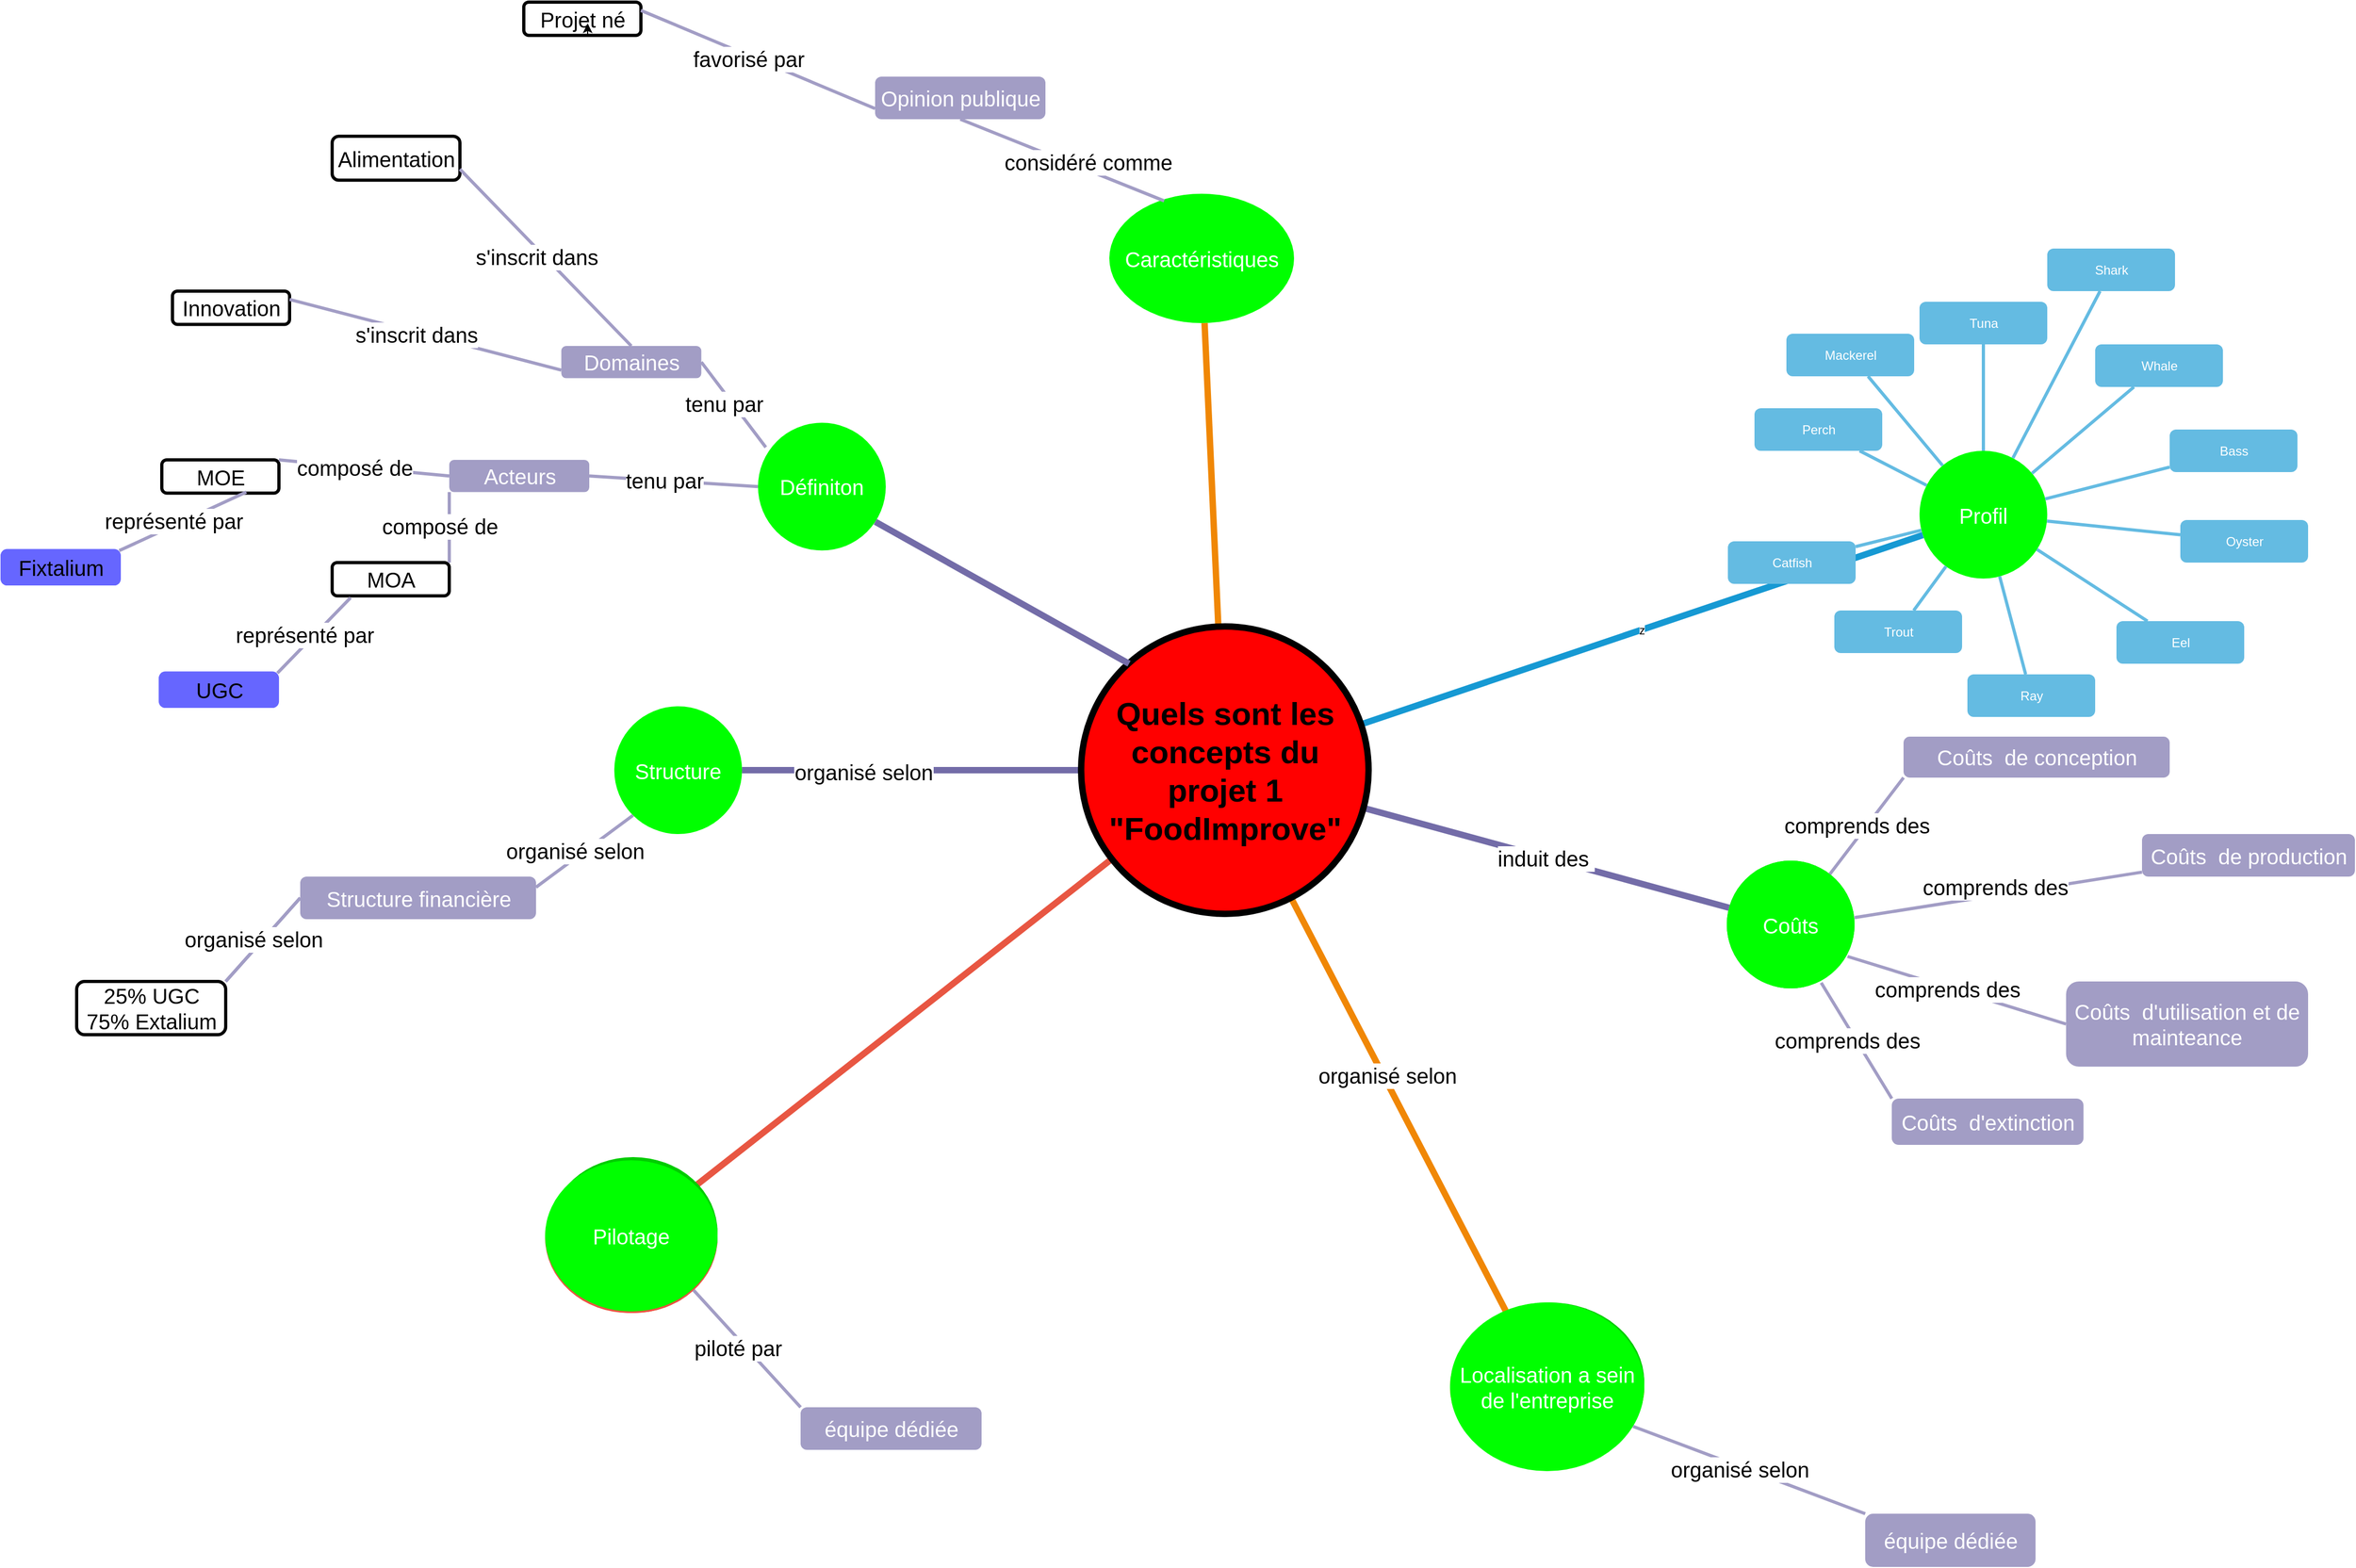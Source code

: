 <mxfile version="14.4.8" type="github">
  <diagram id="6a731a19-8d31-9384-78a2-239565b7b9f0" name="Page-1">
    <mxGraphModel dx="1537" dy="689" grid="1" gridSize="10" guides="1" tooltips="1" connect="1" arrows="1" fold="1" page="1" pageScale="1" pageWidth="1169" pageHeight="827" background="#ffffff" math="0" shadow="0">
      <root>
        <mxCell id="0" />
        <mxCell id="1" parent="0" />
        <mxCell id="1351" value="Caractéristiques" style="ellipse;whiteSpace=wrap;html=1;shadow=0;fontFamily=Helvetica;fontSize=20;fontColor=#FFFFFF;align=center;strokeWidth=3;strokeColor=none;gradientColor=none;fillColor=#00FF00;" parent="1" vertex="1">
          <mxGeometry x="1050" y="240" width="173.5" height="121.5" as="geometry" />
        </mxCell>
        <mxCell id="1353" value="Profil" style="ellipse;whiteSpace=wrap;html=1;shadow=0;fontFamily=Helvetica;fontSize=20;fontColor=#FFFFFF;align=center;strokeWidth=3;strokeColor=none;fillColor=#00FF00;" parent="1" vertex="1">
          <mxGeometry x="1811" y="481.5" width="120" height="120" as="geometry" />
        </mxCell>
        <mxCell id="1354" value="Coûts" style="ellipse;whiteSpace=wrap;html=1;shadow=0;fontFamily=Helvetica;fontSize=20;fontColor=#FFFFFF;align=center;strokeWidth=3;strokeColor=none;fillColor=#00CC00;" parent="1" vertex="1">
          <mxGeometry x="1630" y="866.5" width="120" height="120" as="geometry" />
        </mxCell>
        <mxCell id="1355" value="Localisation a sein de l&#39;entreprise" style="ellipse;whiteSpace=wrap;html=1;shadow=0;fontFamily=Helvetica;fontSize=20;fontColor=#FFFFFF;align=center;strokeWidth=3;fillColor=#F08705;strokeColor=none;" parent="1" vertex="1">
          <mxGeometry x="1370" y="1286.5" width="179" height="149" as="geometry" />
        </mxCell>
        <mxCell id="1356" value="Pilotage" style="ellipse;whiteSpace=wrap;html=1;shadow=0;fontFamily=Helvetica;fontSize=20;fontColor=#FFFFFF;align=center;strokeWidth=3;fillColor=#E85642;strokeColor=none;" parent="1" vertex="1">
          <mxGeometry x="520" y="1150" width="158.5" height="141.5" as="geometry" />
        </mxCell>
        <mxCell id="1360" style="endArrow=none;strokeWidth=6;strokeColor=#f08705;html=1;" parent="1" source="1515" target="1351" edge="1">
          <mxGeometry relative="1" as="geometry" />
        </mxCell>
        <mxCell id="1362" value="z" style="endArrow=none;strokeWidth=6;strokeColor=#1699D3;html=1;" parent="1" source="1515" target="1353" edge="1">
          <mxGeometry relative="1" as="geometry" />
        </mxCell>
        <mxCell id="1363" style="endArrow=none;strokeWidth=6;strokeColor=#736CA8;html=1;entryX=1;entryY=0.5;entryDx=0;entryDy=0;" parent="1" source="1515" target="lDpgORzuOqznQ19GbmqC-1563" edge="1">
          <mxGeometry relative="1" as="geometry">
            <mxPoint x="432" y="781.5" as="targetPoint" />
          </mxGeometry>
        </mxCell>
        <mxCell id="lDpgORzuOqznQ19GbmqC-1645" value="organisé selon" style="edgeLabel;html=1;align=center;verticalAlign=middle;resizable=0;points=[];fontSize=20;" vertex="1" connectable="0" parent="1363">
          <mxGeometry x="0.284" y="1" relative="1" as="geometry">
            <mxPoint as="offset" />
          </mxGeometry>
        </mxCell>
        <mxCell id="1364" value="induit des&amp;nbsp;" style="endArrow=none;strokeWidth=6;strokeColor=#736ca8;html=1;fontSize=20;" parent="1" source="1515" target="1354" edge="1">
          <mxGeometry relative="1" as="geometry" />
        </mxCell>
        <mxCell id="1365" value="" style="edgeStyle=none;endArrow=none;strokeWidth=6;strokeColor=#F08705;html=1;" parent="1" source="1515" target="1355" edge="1">
          <mxGeometry x="181" y="226.5" width="100" height="100" as="geometry">
            <mxPoint x="181" y="326.5" as="sourcePoint" />
            <mxPoint x="281" y="226.5" as="targetPoint" />
          </mxGeometry>
        </mxCell>
        <mxCell id="lDpgORzuOqznQ19GbmqC-1610" value="organisé selon" style="edgeLabel;html=1;align=center;verticalAlign=middle;resizable=0;points=[];fontSize=20;" vertex="1" connectable="0" parent="1365">
          <mxGeometry relative="1" as="geometry">
            <mxPoint x="-12" y="-29" as="offset" />
          </mxGeometry>
        </mxCell>
        <mxCell id="1366" value="" style="edgeStyle=none;endArrow=none;strokeWidth=6;strokeColor=#E85642;html=1;" parent="1" source="1515" target="1356" edge="1">
          <mxGeometry x="181" y="226.5" width="100" height="100" as="geometry">
            <mxPoint x="181" y="326.5" as="sourcePoint" />
            <mxPoint x="281" y="226.5" as="targetPoint" />
          </mxGeometry>
        </mxCell>
        <mxCell id="1435" value="Perch" style="rounded=1;fillColor=#64BBE2;strokeColor=none;strokeWidth=3;shadow=0;html=1;fontColor=#FFFFFF;" parent="1" vertex="1">
          <mxGeometry x="1656" y="441.5" width="120" height="40" as="geometry" />
        </mxCell>
        <mxCell id="1436" value="Mackerel" style="rounded=1;fillColor=#64BBE2;strokeColor=none;strokeWidth=3;shadow=0;html=1;fontColor=#FFFFFF;" parent="1" vertex="1">
          <mxGeometry x="1686" y="371.5" width="120" height="40" as="geometry" />
        </mxCell>
        <mxCell id="1437" value="Tuna" style="rounded=1;fillColor=#64BBE2;strokeColor=none;strokeWidth=3;shadow=0;html=1;fontColor=#FFFFFF;" parent="1" vertex="1">
          <mxGeometry x="1811" y="341.5" width="120" height="40" as="geometry" />
        </mxCell>
        <mxCell id="1438" value="Shark" style="rounded=1;fillColor=#64BBE2;strokeColor=none;strokeWidth=3;shadow=0;html=1;fontColor=#FFFFFF;" parent="1" vertex="1">
          <mxGeometry x="1931" y="291.5" width="120" height="40" as="geometry" />
        </mxCell>
        <mxCell id="1439" value="Whale" style="rounded=1;fillColor=#64BBE2;strokeColor=none;strokeWidth=3;shadow=0;html=1;fontColor=#FFFFFF;" parent="1" vertex="1">
          <mxGeometry x="1976" y="381.5" width="120" height="40" as="geometry" />
        </mxCell>
        <mxCell id="1440" value="Bass" style="rounded=1;fillColor=#64BBE2;strokeColor=none;strokeWidth=3;shadow=0;html=1;fontColor=#FFFFFF;" parent="1" vertex="1">
          <mxGeometry x="2046" y="461.5" width="120" height="40" as="geometry" />
        </mxCell>
        <mxCell id="1441" value="Eel" style="rounded=1;fillColor=#64BBE2;strokeColor=none;strokeWidth=3;shadow=0;html=1;fontColor=#FFFFFF;" parent="1" vertex="1">
          <mxGeometry x="1996" y="641.5" width="120" height="40" as="geometry" />
        </mxCell>
        <mxCell id="1442" value="Oyster" style="rounded=1;fillColor=#64BBE2;strokeColor=none;strokeWidth=3;shadow=0;html=1;fontColor=#FFFFFF;" parent="1" vertex="1">
          <mxGeometry x="2056" y="546.5" width="120" height="40" as="geometry" />
        </mxCell>
        <mxCell id="1443" value="Ray" style="rounded=1;fillColor=#64BBE2;strokeColor=none;strokeWidth=3;shadow=0;html=1;fontColor=#FFFFFF;" parent="1" vertex="1">
          <mxGeometry x="1856" y="691.5" width="120" height="40" as="geometry" />
        </mxCell>
        <mxCell id="1444" value="Trout" style="rounded=1;fillColor=#64BBE2;strokeColor=none;strokeWidth=3;shadow=0;html=1;fontColor=#FFFFFF;" parent="1" vertex="1">
          <mxGeometry x="1731" y="631.5" width="120" height="40" as="geometry" />
        </mxCell>
        <mxCell id="1445" value="Catfish" style="rounded=1;fillColor=#64BBE2;strokeColor=none;strokeWidth=3;shadow=0;html=1;fontColor=#FFFFFF;" parent="1" vertex="1">
          <mxGeometry x="1631" y="566.5" width="120" height="40" as="geometry" />
        </mxCell>
        <mxCell id="1446" value="" style="edgeStyle=none;endArrow=none;strokeWidth=3;strokeColor=#64BBE2;html=1;" parent="1" source="1353" target="1435" edge="1">
          <mxGeometry x="-149" y="-128.5" width="100" height="100" as="geometry">
            <mxPoint x="-149" y="-28.5" as="sourcePoint" />
            <mxPoint x="-49" y="-128.5" as="targetPoint" />
          </mxGeometry>
        </mxCell>
        <mxCell id="1447" value="" style="edgeStyle=none;endArrow=none;strokeWidth=3;strokeColor=#64BBE2;html=1;" parent="1" source="1353" target="1436" edge="1">
          <mxGeometry x="-149" y="-128.5" width="100" height="100" as="geometry">
            <mxPoint x="-149" y="-28.5" as="sourcePoint" />
            <mxPoint x="-49" y="-128.5" as="targetPoint" />
          </mxGeometry>
        </mxCell>
        <mxCell id="1448" value="" style="edgeStyle=none;endArrow=none;strokeWidth=3;strokeColor=#64BBE2;html=1;" parent="1" source="1353" target="1437" edge="1">
          <mxGeometry x="-149" y="-128.5" width="100" height="100" as="geometry">
            <mxPoint x="-149" y="-28.5" as="sourcePoint" />
            <mxPoint x="-49" y="-128.5" as="targetPoint" />
          </mxGeometry>
        </mxCell>
        <mxCell id="1449" value="" style="edgeStyle=none;endArrow=none;strokeWidth=3;strokeColor=#64BBE2;html=1;" parent="1" source="1353" target="1438" edge="1">
          <mxGeometry x="-149" y="-128.5" width="100" height="100" as="geometry">
            <mxPoint x="-149" y="-28.5" as="sourcePoint" />
            <mxPoint x="-49" y="-128.5" as="targetPoint" />
          </mxGeometry>
        </mxCell>
        <mxCell id="1450" value="" style="edgeStyle=none;endArrow=none;strokeWidth=3;strokeColor=#64BBE2;html=1;" parent="1" source="1353" target="1439" edge="1">
          <mxGeometry x="-149" y="-128.5" width="100" height="100" as="geometry">
            <mxPoint x="-149" y="-28.5" as="sourcePoint" />
            <mxPoint x="-49" y="-128.5" as="targetPoint" />
          </mxGeometry>
        </mxCell>
        <mxCell id="1451" value="" style="edgeStyle=none;endArrow=none;strokeWidth=3;strokeColor=#64BBE2;html=1;" parent="1" source="1353" target="1440" edge="1">
          <mxGeometry x="-149" y="-128.5" width="100" height="100" as="geometry">
            <mxPoint x="-149" y="-28.5" as="sourcePoint" />
            <mxPoint x="-49" y="-128.5" as="targetPoint" />
          </mxGeometry>
        </mxCell>
        <mxCell id="1452" value="" style="edgeStyle=none;endArrow=none;strokeWidth=3;strokeColor=#64BBE2;html=1;" parent="1" source="1353" target="1442" edge="1">
          <mxGeometry x="-149" y="-128.5" width="100" height="100" as="geometry">
            <mxPoint x="-149" y="-28.5" as="sourcePoint" />
            <mxPoint x="-49" y="-128.5" as="targetPoint" />
          </mxGeometry>
        </mxCell>
        <mxCell id="1453" value="" style="edgeStyle=none;endArrow=none;strokeWidth=3;strokeColor=#64BBE2;html=1;" parent="1" source="1353" target="1441" edge="1">
          <mxGeometry x="-149" y="-128.5" width="100" height="100" as="geometry">
            <mxPoint x="-149" y="-28.5" as="sourcePoint" />
            <mxPoint x="-49" y="-128.5" as="targetPoint" />
          </mxGeometry>
        </mxCell>
        <mxCell id="1454" value="" style="edgeStyle=none;endArrow=none;strokeWidth=3;strokeColor=#64BBE2;html=1;" parent="1" source="1353" target="1443" edge="1">
          <mxGeometry x="-149" y="-128.5" width="100" height="100" as="geometry">
            <mxPoint x="-149" y="-28.5" as="sourcePoint" />
            <mxPoint x="-49" y="-128.5" as="targetPoint" />
          </mxGeometry>
        </mxCell>
        <mxCell id="1455" value="" style="edgeStyle=none;endArrow=none;strokeWidth=3;strokeColor=#64BBE2;html=1;" parent="1" source="1353" target="1444" edge="1">
          <mxGeometry x="-149" y="-128.5" width="100" height="100" as="geometry">
            <mxPoint x="-149" y="-28.5" as="sourcePoint" />
            <mxPoint x="-49" y="-128.5" as="targetPoint" />
          </mxGeometry>
        </mxCell>
        <mxCell id="1456" value="" style="edgeStyle=none;endArrow=none;strokeWidth=3;strokeColor=#64BBE2;html=1;" parent="1" source="1353" target="1445" edge="1">
          <mxGeometry x="-149" y="-128.5" width="100" height="100" as="geometry">
            <mxPoint x="-149" y="-28.5" as="sourcePoint" />
            <mxPoint x="-49" y="-128.5" as="targetPoint" />
          </mxGeometry>
        </mxCell>
        <mxCell id="1457" value="Coûts&amp;nbsp; de conception" style="rounded=1;fillColor=#a29dc5;strokeColor=none;strokeWidth=3;shadow=0;html=1;fontColor=#FFFFFF;fontSize=20;" parent="1" vertex="1">
          <mxGeometry x="1796" y="750" width="250" height="38.5" as="geometry" />
        </mxCell>
        <mxCell id="1467" value="&lt;font style=&quot;font-size: 20px&quot;&gt;comprends des&lt;/font&gt;" style="edgeStyle=none;endArrow=none;strokeWidth=3;strokeColor=#A29DC5;html=1;entryX=0;entryY=1;entryDx=0;entryDy=0;" parent="1" target="1457" edge="1">
          <mxGeometry width="100" height="100" as="geometry">
            <mxPoint x="1726.066" y="880.121" as="sourcePoint" />
            <mxPoint x="1791.448" y="801.5" as="targetPoint" />
            <mxPoint x="-9" y="-1" as="offset" />
          </mxGeometry>
        </mxCell>
        <mxCell id="1515" value="Quels sont les concepts du projet 1 &quot;FoodImprove&quot;" style="ellipse;whiteSpace=wrap;html=1;shadow=0;fontFamily=Helvetica;fontSize=30;align=center;strokeWidth=6;fontStyle=1;fillColor=#FF0000;" parent="1" vertex="1">
          <mxGeometry x="1023.5" y="646.5" width="270" height="270" as="geometry" />
        </mxCell>
        <mxCell id="lDpgORzuOqznQ19GbmqC-1542" value="Localisation a sein de l&#39;entreprise" style="ellipse;whiteSpace=wrap;html=1;shadow=0;fontFamily=Helvetica;fontSize=20;fontColor=#FFFFFF;align=center;strokeWidth=3;fillColor=#F08705;strokeColor=none;" vertex="1" parent="1">
          <mxGeometry x="1373.5" y="1286.5" width="179" height="149" as="geometry" />
        </mxCell>
        <mxCell id="lDpgORzuOqznQ19GbmqC-1543" value="Pilotage" style="ellipse;whiteSpace=wrap;html=1;shadow=0;fontFamily=Helvetica;fontSize=20;fontColor=#FFFFFF;align=center;strokeWidth=3;fillColor=#E85642;strokeColor=none;" vertex="1" parent="1">
          <mxGeometry x="523.5" y="1150" width="158.5" height="141.5" as="geometry" />
        </mxCell>
        <mxCell id="lDpgORzuOqznQ19GbmqC-1544" value="Localisation a sein de l&#39;entreprise" style="ellipse;whiteSpace=wrap;html=1;shadow=0;fontFamily=Helvetica;fontSize=20;fontColor=#FFFFFF;align=center;strokeWidth=3;fillColor=#F08705;strokeColor=none;" vertex="1" parent="1">
          <mxGeometry x="1373.5" y="1286.5" width="179" height="149" as="geometry" />
        </mxCell>
        <mxCell id="lDpgORzuOqznQ19GbmqC-1545" value="Pilotage" style="ellipse;whiteSpace=wrap;html=1;shadow=0;fontFamily=Helvetica;fontSize=20;fontColor=#FFFFFF;align=center;strokeWidth=3;fillColor=#E85642;strokeColor=none;" vertex="1" parent="1">
          <mxGeometry x="523.5" y="1150" width="158.5" height="141.5" as="geometry" />
        </mxCell>
        <mxCell id="lDpgORzuOqznQ19GbmqC-1547" value="Localisation a sein de l&#39;entreprise" style="ellipse;whiteSpace=wrap;html=1;shadow=0;fontFamily=Helvetica;fontSize=20;fontColor=#FFFFFF;align=center;strokeWidth=3;strokeColor=none;fillColor=#00CC00;" vertex="1" parent="1">
          <mxGeometry x="1373.5" y="1284.5" width="179" height="149" as="geometry" />
        </mxCell>
        <mxCell id="lDpgORzuOqznQ19GbmqC-1548" value="Pilotage" style="ellipse;whiteSpace=wrap;html=1;shadow=0;fontFamily=Helvetica;fontSize=20;fontColor=#FFFFFF;align=center;strokeWidth=3;strokeColor=none;fillColor=#00CC00;" vertex="1" parent="1">
          <mxGeometry x="523.5" y="1148" width="158.5" height="141.5" as="geometry" />
        </mxCell>
        <mxCell id="lDpgORzuOqznQ19GbmqC-1550" value="Localisation a sein de l&#39;entreprise" style="ellipse;whiteSpace=wrap;html=1;shadow=0;fontFamily=Helvetica;fontSize=20;fontColor=#FFFFFF;align=center;strokeWidth=3;strokeColor=none;fillColor=#00CC00;" vertex="1" parent="1">
          <mxGeometry x="1373.5" y="1284.5" width="179" height="149" as="geometry" />
        </mxCell>
        <mxCell id="lDpgORzuOqznQ19GbmqC-1551" value="Pilotage" style="ellipse;whiteSpace=wrap;html=1;shadow=0;fontFamily=Helvetica;fontSize=20;fontColor=#FFFFFF;align=center;strokeWidth=3;strokeColor=none;fillColor=#00CC00;" vertex="1" parent="1">
          <mxGeometry x="523.5" y="1148" width="158.5" height="141.5" as="geometry" />
        </mxCell>
        <mxCell id="lDpgORzuOqznQ19GbmqC-1553" value="Localisation a sein de l&#39;entreprise" style="ellipse;whiteSpace=wrap;html=1;shadow=0;fontFamily=Helvetica;fontSize=20;fontColor=#FFFFFF;align=center;strokeWidth=3;strokeColor=none;fillColor=#00CC00;" vertex="1" parent="1">
          <mxGeometry x="1373.5" y="1281.5" width="179" height="149" as="geometry" />
        </mxCell>
        <mxCell id="lDpgORzuOqznQ19GbmqC-1554" value="Pilotage" style="ellipse;whiteSpace=wrap;html=1;shadow=0;fontFamily=Helvetica;fontSize=20;fontColor=#FFFFFF;align=center;strokeWidth=3;strokeColor=none;fillColor=#00CC00;" vertex="1" parent="1">
          <mxGeometry x="523.5" y="1145" width="158.5" height="141.5" as="geometry" />
        </mxCell>
        <mxCell id="lDpgORzuOqznQ19GbmqC-1557" value="Localisation a sein de l&#39;entreprise" style="ellipse;whiteSpace=wrap;html=1;shadow=0;fontFamily=Helvetica;fontSize=20;fontColor=#FFFFFF;align=center;strokeWidth=3;strokeColor=none;fillColor=#00CC00;" vertex="1" parent="1">
          <mxGeometry x="1373.5" y="1284.5" width="179" height="149" as="geometry" />
        </mxCell>
        <mxCell id="lDpgORzuOqznQ19GbmqC-1558" value="Pilotage" style="ellipse;whiteSpace=wrap;html=1;shadow=0;fontFamily=Helvetica;fontSize=20;fontColor=#FFFFFF;align=center;strokeWidth=3;strokeColor=none;fillColor=#00CC00;" vertex="1" parent="1">
          <mxGeometry x="523.5" y="1148" width="158.5" height="141.5" as="geometry" />
        </mxCell>
        <mxCell id="lDpgORzuOqznQ19GbmqC-1561" value="Localisation a sein de l&#39;entreprise" style="ellipse;whiteSpace=wrap;html=1;shadow=0;fontFamily=Helvetica;fontSize=20;fontColor=#FFFFFF;align=center;strokeWidth=3;strokeColor=none;fillColor=#00FF00;" vertex="1" parent="1">
          <mxGeometry x="1370" y="1281.5" width="182.5" height="158.5" as="geometry" />
        </mxCell>
        <mxCell id="lDpgORzuOqznQ19GbmqC-1562" value="Pilotage" style="ellipse;whiteSpace=wrap;html=1;shadow=0;fontFamily=Helvetica;fontSize=20;fontColor=#FFFFFF;align=center;strokeWidth=3;strokeColor=none;fillColor=#00FF00;" vertex="1" parent="1">
          <mxGeometry x="520" y="1148" width="162" height="142" as="geometry" />
        </mxCell>
        <mxCell id="lDpgORzuOqznQ19GbmqC-1563" value="Structure" style="ellipse;whiteSpace=wrap;html=1;shadow=0;fontFamily=Helvetica;fontSize=20;fontColor=#FFFFFF;align=center;strokeWidth=3;strokeColor=none;fillColor=#00FF00;" vertex="1" parent="1">
          <mxGeometry x="585" y="721.5" width="120" height="120" as="geometry" />
        </mxCell>
        <mxCell id="lDpgORzuOqznQ19GbmqC-1564" value="Définiton" style="ellipse;whiteSpace=wrap;html=1;shadow=0;fontFamily=Helvetica;fontSize=20;fontColor=#FFFFFF;align=center;strokeWidth=3;strokeColor=none;fillColor=#00FF00;" vertex="1" parent="1">
          <mxGeometry x="720" y="455.15" width="120" height="120" as="geometry" />
        </mxCell>
        <mxCell id="lDpgORzuOqznQ19GbmqC-1565" value="Coûts" style="ellipse;whiteSpace=wrap;html=1;shadow=0;fontFamily=Helvetica;fontSize=20;fontColor=#FFFFFF;align=center;strokeWidth=3;strokeColor=none;fillColor=#00FF00;" vertex="1" parent="1">
          <mxGeometry x="1630" y="866.5" width="120" height="120" as="geometry" />
        </mxCell>
        <mxCell id="lDpgORzuOqznQ19GbmqC-1571" value="Coûts&amp;nbsp; de production" style="rounded=1;fillColor=#a29dc5;strokeColor=none;strokeWidth=3;shadow=0;html=1;fontColor=#FFFFFF;fontSize=20;" vertex="1" parent="1">
          <mxGeometry x="2020" y="841.5" width="200" height="40" as="geometry" />
        </mxCell>
        <mxCell id="lDpgORzuOqznQ19GbmqC-1572" value="&lt;font style=&quot;font-size: 20px&quot;&gt;comprends des&lt;/font&gt;" style="edgeStyle=none;endArrow=none;strokeWidth=3;strokeColor=#A29DC5;html=1;" edge="1" parent="1" target="lDpgORzuOqznQ19GbmqC-1571">
          <mxGeometry width="100" height="100" as="geometry">
            <mxPoint x="1750" y="920" as="sourcePoint" />
            <mxPoint x="126.97" y="-447.12" as="targetPoint" />
            <mxPoint x="-3" y="-8" as="offset" />
          </mxGeometry>
        </mxCell>
        <mxCell id="lDpgORzuOqznQ19GbmqC-1586" value="Coûts&amp;nbsp; d&#39;utilisation et de mainteance&lt;br style=&quot;font-size: 20px;&quot;&gt;" style="rounded=1;fillColor=#a29dc5;strokeColor=none;strokeWidth=3;shadow=0;html=1;fontColor=#FFFFFF;whiteSpace=wrap;fontSize=20;" vertex="1" parent="1">
          <mxGeometry x="1948.68" y="980" width="227.32" height="80" as="geometry" />
        </mxCell>
        <mxCell id="lDpgORzuOqznQ19GbmqC-1587" value="&lt;font style=&quot;font-size: 20px&quot;&gt;comprends des&lt;/font&gt;" style="edgeStyle=none;endArrow=none;strokeWidth=3;strokeColor=#A29DC5;html=1;exitX=0.945;exitY=0.75;exitDx=0;exitDy=0;exitPerimeter=0;entryX=0;entryY=0.5;entryDx=0;entryDy=0;" edge="1" parent="1" source="lDpgORzuOqznQ19GbmqC-1565" target="lDpgORzuOqznQ19GbmqC-1586">
          <mxGeometry x="122.68" y="198.5" width="100" height="100" as="geometry">
            <mxPoint x="1749.31" y="982.42" as="sourcePoint" />
            <mxPoint x="1914.128" y="1000" as="targetPoint" />
            <mxPoint x="-9" y="-1" as="offset" />
          </mxGeometry>
        </mxCell>
        <mxCell id="lDpgORzuOqznQ19GbmqC-1588" value="Coûts&amp;nbsp; d&#39;extinction" style="rounded=1;fillColor=#a29dc5;strokeColor=none;strokeWidth=3;shadow=0;html=1;fontColor=#FFFFFF;fontSize=20;" vertex="1" parent="1">
          <mxGeometry x="1784.96" y="1090" width="180.07" height="43.5" as="geometry" />
        </mxCell>
        <mxCell id="lDpgORzuOqznQ19GbmqC-1589" value="&lt;font style=&quot;font-size: 20px&quot;&gt;comprends des&lt;/font&gt;" style="edgeStyle=none;endArrow=none;strokeWidth=3;strokeColor=#A29DC5;html=1;exitX=0.739;exitY=0.956;exitDx=0;exitDy=0;exitPerimeter=0;entryX=0;entryY=0;entryDx=0;entryDy=0;" edge="1" parent="1" source="lDpgORzuOqznQ19GbmqC-1565" target="lDpgORzuOqznQ19GbmqC-1588">
          <mxGeometry x="49.93" y="285" width="100" height="100" as="geometry">
            <mxPoint x="1775.996" y="1165.121" as="sourcePoint" />
            <mxPoint x="1841.378" y="1086.5" as="targetPoint" />
            <mxPoint x="-9" y="-1" as="offset" />
          </mxGeometry>
        </mxCell>
        <mxCell id="lDpgORzuOqznQ19GbmqC-1608" value="équipe dédiée" style="rounded=1;fillColor=#a29dc5;strokeColor=none;strokeWidth=3;shadow=0;html=1;fontColor=#FFFFFF;fontSize=20;" vertex="1" parent="1">
          <mxGeometry x="1760" y="1480" width="160" height="50" as="geometry" />
        </mxCell>
        <mxCell id="lDpgORzuOqznQ19GbmqC-1609" value="&lt;font style=&quot;font-size: 20px&quot;&gt;organisé selon&lt;/font&gt;" style="edgeStyle=none;endArrow=none;strokeWidth=3;strokeColor=#A29DC5;html=1;entryX=0;entryY=0;entryDx=0;entryDy=0;" edge="1" parent="1" target="lDpgORzuOqznQ19GbmqC-1608">
          <mxGeometry x="-146.07" y="652.5" width="100" height="100" as="geometry">
            <mxPoint x="1542" y="1398" as="sourcePoint" />
            <mxPoint x="1600" y="1420" as="targetPoint" />
            <mxPoint x="-9" y="-1" as="offset" />
          </mxGeometry>
        </mxCell>
        <mxCell id="lDpgORzuOqznQ19GbmqC-1613" value="équipe dédiée" style="rounded=1;fillColor=#a29dc5;strokeColor=none;strokeWidth=3;shadow=0;html=1;fontColor=#FFFFFF;fontSize=20;" vertex="1" parent="1">
          <mxGeometry x="760" y="1380" width="170" height="40" as="geometry" />
        </mxCell>
        <mxCell id="lDpgORzuOqznQ19GbmqC-1614" value="&lt;font style=&quot;font-size: 20px&quot;&gt;piloté par&lt;/font&gt;" style="edgeStyle=none;endArrow=none;strokeWidth=3;strokeColor=#A29DC5;html=1;entryX=0;entryY=0;entryDx=0;entryDy=0;" edge="1" parent="1" target="lDpgORzuOqznQ19GbmqC-1613">
          <mxGeometry x="-1028.57" y="524.5" width="100" height="100" as="geometry">
            <mxPoint x="659.5" y="1270" as="sourcePoint" />
            <mxPoint x="717.5" y="1292" as="targetPoint" />
            <mxPoint x="-9" y="-1" as="offset" />
          </mxGeometry>
        </mxCell>
        <mxCell id="lDpgORzuOqznQ19GbmqC-1646" value="Structure financière" style="rounded=1;fillColor=#a29dc5;strokeColor=none;strokeWidth=3;shadow=0;html=1;fontColor=#FFFFFF;fontSize=20;" vertex="1" parent="1">
          <mxGeometry x="290" y="881.5" width="221.5" height="40" as="geometry" />
        </mxCell>
        <mxCell id="lDpgORzuOqznQ19GbmqC-1647" value="&lt;font style=&quot;font-size: 20px&quot;&gt;organisé selon&lt;/font&gt;" style="edgeStyle=none;endArrow=none;strokeWidth=3;strokeColor=#A29DC5;html=1;entryX=1;entryY=0.25;entryDx=0;entryDy=0;exitX=0;exitY=1;exitDx=0;exitDy=0;" edge="1" parent="1" target="lDpgORzuOqznQ19GbmqC-1646" source="lDpgORzuOqznQ19GbmqC-1563">
          <mxGeometry x="-1182.57" y="102.5" width="100" height="100" as="geometry">
            <mxPoint x="505.5" y="848" as="sourcePoint" />
            <mxPoint x="563.5" y="870" as="targetPoint" />
            <mxPoint x="-9" y="-1" as="offset" />
          </mxGeometry>
        </mxCell>
        <mxCell id="lDpgORzuOqznQ19GbmqC-1648" value="25% UGC&lt;br&gt;75% Extalium" style="rounded=1;strokeWidth=3;shadow=0;html=1;fontSize=20;" vertex="1" parent="1">
          <mxGeometry x="80" y="980" width="140" height="50" as="geometry" />
        </mxCell>
        <mxCell id="lDpgORzuOqznQ19GbmqC-1649" value="&lt;font style=&quot;font-size: 20px&quot;&gt;organisé selon&lt;/font&gt;" style="edgeStyle=none;endArrow=none;strokeWidth=3;strokeColor=#A29DC5;html=1;entryX=1;entryY=0;entryDx=0;entryDy=0;exitX=0;exitY=0.5;exitDx=0;exitDy=0;" edge="1" parent="1" target="lDpgORzuOqznQ19GbmqC-1648" source="lDpgORzuOqznQ19GbmqC-1646">
          <mxGeometry x="-1408.57" y="224.5" width="100" height="100" as="geometry">
            <mxPoint x="279.5" y="970" as="sourcePoint" />
            <mxPoint x="337.5" y="992" as="targetPoint" />
            <mxPoint x="-9" y="-1" as="offset" />
          </mxGeometry>
        </mxCell>
        <mxCell id="lDpgORzuOqznQ19GbmqC-1651" value="Acteurs" style="rounded=1;fillColor=#a29dc5;strokeColor=none;strokeWidth=3;shadow=0;html=1;fontColor=#FFFFFF;fontSize=20;" vertex="1" parent="1">
          <mxGeometry x="430" y="490" width="131.5" height="30.29" as="geometry" />
        </mxCell>
        <mxCell id="lDpgORzuOqznQ19GbmqC-1652" value="&lt;font style=&quot;font-size: 20px&quot;&gt;tenu par&lt;/font&gt;" style="edgeStyle=none;endArrow=none;strokeWidth=3;strokeColor=#A29DC5;html=1;entryX=1;entryY=0.5;entryDx=0;entryDy=0;exitX=0;exitY=0.5;exitDx=0;exitDy=0;" edge="1" parent="1" target="lDpgORzuOqznQ19GbmqC-1651" source="lDpgORzuOqznQ19GbmqC-1564">
          <mxGeometry x="-1212.57" y="-288.71" width="100" height="100" as="geometry">
            <mxPoint x="572.574" y="432.716" as="sourcePoint" />
            <mxPoint x="533.5" y="478.79" as="targetPoint" />
            <mxPoint x="-9" y="-1" as="offset" />
          </mxGeometry>
        </mxCell>
        <mxCell id="lDpgORzuOqznQ19GbmqC-1653" value="&lt;font style=&quot;font-size: 20px&quot;&gt;organisé selon&lt;/font&gt;" style="edgeStyle=none;endArrow=none;strokeWidth=3;strokeColor=#A29DC5;html=1;entryX=1;entryY=0;entryDx=0;entryDy=0;exitX=0;exitY=0.5;exitDx=0;exitDy=0;" edge="1" parent="1">
          <mxGeometry x="-1408.57" y="224.5" width="100" height="100" as="geometry">
            <mxPoint x="290" y="901.5" as="sourcePoint" />
            <mxPoint x="220" y="980" as="targetPoint" />
            <mxPoint x="-9" y="-1" as="offset" />
          </mxGeometry>
        </mxCell>
        <mxCell id="lDpgORzuOqznQ19GbmqC-1655" value="MOA" style="rounded=1;strokeWidth=3;shadow=0;html=1;fontSize=20;" vertex="1" parent="1">
          <mxGeometry x="320" y="586.5" width="110" height="31.21" as="geometry" />
        </mxCell>
        <mxCell id="lDpgORzuOqznQ19GbmqC-1656" value="&lt;font style=&quot;font-size: 20px&quot;&gt;composé de&lt;/font&gt;" style="edgeStyle=none;endArrow=none;strokeWidth=3;strokeColor=#A29DC5;html=1;entryX=1;entryY=0;entryDx=0;entryDy=0;exitX=0;exitY=1;exitDx=0;exitDy=0;" edge="1" parent="1" source="lDpgORzuOqznQ19GbmqC-1651" target="lDpgORzuOqznQ19GbmqC-1655">
          <mxGeometry x="-1338.57" y="-146.71" width="100" height="100" as="geometry">
            <mxPoint x="360" y="530.29" as="sourcePoint" />
            <mxPoint x="290" y="608.79" as="targetPoint" />
            <mxPoint x="-9" y="-1" as="offset" />
          </mxGeometry>
        </mxCell>
        <mxCell id="lDpgORzuOqznQ19GbmqC-1657" value="MOE" style="rounded=1;strokeWidth=3;shadow=0;html=1;fontSize=20;" vertex="1" parent="1">
          <mxGeometry x="160" y="490" width="110" height="31.21" as="geometry" />
        </mxCell>
        <mxCell id="lDpgORzuOqznQ19GbmqC-1658" value="&lt;font style=&quot;font-size: 20px&quot;&gt;composé de&lt;/font&gt;" style="edgeStyle=none;endArrow=none;strokeWidth=3;strokeColor=#A29DC5;html=1;entryX=1;entryY=0;entryDx=0;entryDy=0;exitX=0;exitY=0.5;exitDx=0;exitDy=0;" edge="1" parent="1" target="lDpgORzuOqznQ19GbmqC-1657" source="lDpgORzuOqznQ19GbmqC-1651">
          <mxGeometry x="-1388.57" y="-235.5" width="100" height="100" as="geometry">
            <mxPoint x="310" y="441.5" as="sourcePoint" />
            <mxPoint x="240" y="520" as="targetPoint" />
            <mxPoint x="-9" y="-1" as="offset" />
          </mxGeometry>
        </mxCell>
        <mxCell id="lDpgORzuOqznQ19GbmqC-1659" style="endArrow=none;strokeWidth=6;strokeColor=#736CA8;html=1;entryX=0.918;entryY=0.775;entryDx=0;entryDy=0;entryPerimeter=0;" edge="1" parent="1" target="lDpgORzuOqznQ19GbmqC-1564">
          <mxGeometry relative="1" as="geometry">
            <mxPoint x="1068.5" y="681.5" as="sourcePoint" />
            <mxPoint x="750" y="681.5" as="targetPoint" />
          </mxGeometry>
        </mxCell>
        <mxCell id="lDpgORzuOqznQ19GbmqC-1661" value="UGC" style="rounded=1;strokeWidth=3;shadow=0;html=1;fontSize=20;strokeColor=#6666FF;fillColor=#6666FF;" vertex="1" parent="1">
          <mxGeometry x="158.57" y="690.29" width="110" height="31.21" as="geometry" />
        </mxCell>
        <mxCell id="lDpgORzuOqznQ19GbmqC-1662" value="&lt;font style=&quot;font-size: 20px&quot;&gt;représenté par&lt;/font&gt;" style="edgeStyle=none;endArrow=none;strokeWidth=3;strokeColor=#A29DC5;html=1;entryX=1;entryY=0;entryDx=0;entryDy=0;exitX=0.157;exitY=1.06;exitDx=0;exitDy=0;exitPerimeter=0;" edge="1" parent="1" target="lDpgORzuOqznQ19GbmqC-1661" source="lDpgORzuOqznQ19GbmqC-1655">
          <mxGeometry x="-1500" y="-42.92" width="100" height="100" as="geometry">
            <mxPoint x="268.57" y="624.08" as="sourcePoint" />
            <mxPoint x="128.57" y="712.58" as="targetPoint" />
            <mxPoint x="-9" y="-1" as="offset" />
          </mxGeometry>
        </mxCell>
        <mxCell id="lDpgORzuOqznQ19GbmqC-1663" value="Fixtalium" style="rounded=1;strokeWidth=3;shadow=0;html=1;fontSize=20;strokeColor=#6666FF;fillColor=#6666FF;" vertex="1" parent="1">
          <mxGeometry x="10.0" y="575.29" width="110" height="31.21" as="geometry" />
        </mxCell>
        <mxCell id="lDpgORzuOqznQ19GbmqC-1664" value="&lt;font style=&quot;font-size: 20px&quot;&gt;représenté par&lt;/font&gt;" style="edgeStyle=none;endArrow=none;strokeWidth=3;strokeColor=#A29DC5;html=1;entryX=1;entryY=0;entryDx=0;entryDy=0;exitX=0.157;exitY=1.06;exitDx=0;exitDy=0;exitPerimeter=0;" edge="1" parent="1" target="lDpgORzuOqznQ19GbmqC-1663">
          <mxGeometry x="-1597.92" y="-142.21" width="100" height="100" as="geometry">
            <mxPoint x="239.35" y="520.293" as="sourcePoint" />
            <mxPoint x="30.65" y="613.29" as="targetPoint" />
            <mxPoint x="-9" y="-1" as="offset" />
          </mxGeometry>
        </mxCell>
        <mxCell id="lDpgORzuOqznQ19GbmqC-1665" value="Domaines" style="rounded=1;fillColor=#a29dc5;strokeColor=none;strokeWidth=3;shadow=0;html=1;fontColor=#FFFFFF;fontSize=20;" vertex="1" parent="1">
          <mxGeometry x="535.25" y="383" width="131.5" height="30.29" as="geometry" />
        </mxCell>
        <mxCell id="lDpgORzuOqznQ19GbmqC-1666" value="&lt;font style=&quot;font-size: 20px&quot;&gt;tenu par&lt;/font&gt;" style="edgeStyle=none;endArrow=none;strokeWidth=3;strokeColor=#A29DC5;html=1;entryX=1;entryY=0.5;entryDx=0;entryDy=0;exitX=0.061;exitY=0.192;exitDx=0;exitDy=0;exitPerimeter=0;" edge="1" parent="1" target="lDpgORzuOqznQ19GbmqC-1665" source="lDpgORzuOqznQ19GbmqC-1564">
          <mxGeometry x="-1212.57" y="-372.36" width="100" height="100" as="geometry">
            <mxPoint x="720.0" y="431.5" as="sourcePoint" />
            <mxPoint x="533.5" y="395.14" as="targetPoint" />
            <mxPoint x="-9" y="-1" as="offset" />
          </mxGeometry>
        </mxCell>
        <mxCell id="lDpgORzuOqznQ19GbmqC-1667" value="Alimentation" style="rounded=1;strokeWidth=3;shadow=0;html=1;fontSize=20;" vertex="1" parent="1">
          <mxGeometry x="320" y="186.04" width="120" height="41.21" as="geometry" />
        </mxCell>
        <mxCell id="lDpgORzuOqznQ19GbmqC-1668" value="&lt;span style=&quot;font-size: 20px&quot;&gt;s&#39;inscrit dans&lt;/span&gt;" style="edgeStyle=none;endArrow=none;strokeWidth=3;strokeColor=#A29DC5;html=1;entryX=1;entryY=0.75;entryDx=0;entryDy=0;exitX=0.5;exitY=0;exitDx=0;exitDy=0;" edge="1" parent="1" target="lDpgORzuOqznQ19GbmqC-1667" source="lDpgORzuOqznQ19GbmqC-1665">
          <mxGeometry x="-1358.57" y="-425.21" width="100" height="100" as="geometry">
            <mxPoint x="460" y="315.435" as="sourcePoint" />
            <mxPoint x="270" y="330.29" as="targetPoint" />
            <mxPoint x="-9" y="-1" as="offset" />
          </mxGeometry>
        </mxCell>
        <mxCell id="lDpgORzuOqznQ19GbmqC-1669" value="Innovation" style="rounded=1;strokeWidth=3;shadow=0;html=1;fontSize=20;" vertex="1" parent="1">
          <mxGeometry x="170" y="331.5" width="110" height="31.21" as="geometry" />
        </mxCell>
        <mxCell id="lDpgORzuOqznQ19GbmqC-1670" value="&lt;font style=&quot;font-size: 20px&quot;&gt;s&#39;inscrit dans&lt;/font&gt;" style="edgeStyle=none;endArrow=none;strokeWidth=3;strokeColor=#A29DC5;html=1;entryX=1;entryY=0.25;entryDx=0;entryDy=0;exitX=0;exitY=0.75;exitDx=0;exitDy=0;" edge="1" parent="1" target="lDpgORzuOqznQ19GbmqC-1669" source="lDpgORzuOqznQ19GbmqC-1665">
          <mxGeometry x="-1390" y="-335.21" width="100" height="100" as="geometry">
            <mxPoint x="428.57" y="405.435" as="sourcePoint" />
            <mxPoint x="238.57" y="420.29" as="targetPoint" />
            <mxPoint x="-9" y="-1" as="offset" />
          </mxGeometry>
        </mxCell>
        <mxCell id="lDpgORzuOqznQ19GbmqC-1673" value="Opinion publique" style="rounded=1;fillColor=#a29dc5;strokeColor=none;strokeWidth=3;shadow=0;html=1;fontColor=#FFFFFF;fontSize=20;" vertex="1" parent="1">
          <mxGeometry x="830" y="130" width="160" height="40" as="geometry" />
        </mxCell>
        <mxCell id="lDpgORzuOqznQ19GbmqC-1676" value="Projet né" style="rounded=1;strokeWidth=3;shadow=0;html=1;fontSize=20;" vertex="1" parent="1">
          <mxGeometry x="500" y="60.0" width="110" height="31.21" as="geometry" />
        </mxCell>
        <mxCell id="lDpgORzuOqznQ19GbmqC-1677" value="&lt;font style=&quot;font-size: 20px&quot;&gt;favorisé par&lt;/font&gt;" style="edgeStyle=none;endArrow=none;strokeWidth=3;strokeColor=#A29DC5;html=1;entryX=1;entryY=0.25;entryDx=0;entryDy=0;exitX=0;exitY=0.75;exitDx=0;exitDy=0;" edge="1" parent="1" source="lDpgORzuOqznQ19GbmqC-1673" target="lDpgORzuOqznQ19GbmqC-1676">
          <mxGeometry x="-1000" y="-485.21" width="100" height="100" as="geometry">
            <mxPoint x="818.57" y="255.435" as="sourcePoint" />
            <mxPoint x="628.57" y="270.29" as="targetPoint" />
            <mxPoint x="-9" y="-1" as="offset" />
          </mxGeometry>
        </mxCell>
        <mxCell id="lDpgORzuOqznQ19GbmqC-1679" value="&lt;font style=&quot;font-size: 20px&quot;&gt;considéré comme&lt;/font&gt;" style="edgeStyle=none;endArrow=none;strokeWidth=3;strokeColor=#A29DC5;html=1;entryX=0.5;entryY=1;entryDx=0;entryDy=0;exitX=0.061;exitY=0.192;exitDx=0;exitDy=0;exitPerimeter=0;" edge="1" parent="1" target="lDpgORzuOqznQ19GbmqC-1673">
          <mxGeometry width="100" height="100" as="geometry">
            <mxPoint x="1101.5" y="246.67" as="sourcePoint" />
            <mxPoint x="1040.93" y="166.625" as="targetPoint" />
            <mxPoint x="24" y="2" as="offset" />
          </mxGeometry>
        </mxCell>
        <mxCell id="lDpgORzuOqznQ19GbmqC-1680" style="edgeStyle=orthogonalEdgeStyle;rounded=0;orthogonalLoop=1;jettySize=auto;html=1;exitX=0.5;exitY=1;exitDx=0;exitDy=0;entryX=0.545;entryY=0.641;entryDx=0;entryDy=0;entryPerimeter=0;fontSize=20;" edge="1" parent="1" source="lDpgORzuOqznQ19GbmqC-1676" target="lDpgORzuOqznQ19GbmqC-1676">
          <mxGeometry relative="1" as="geometry" />
        </mxCell>
      </root>
    </mxGraphModel>
  </diagram>
</mxfile>
